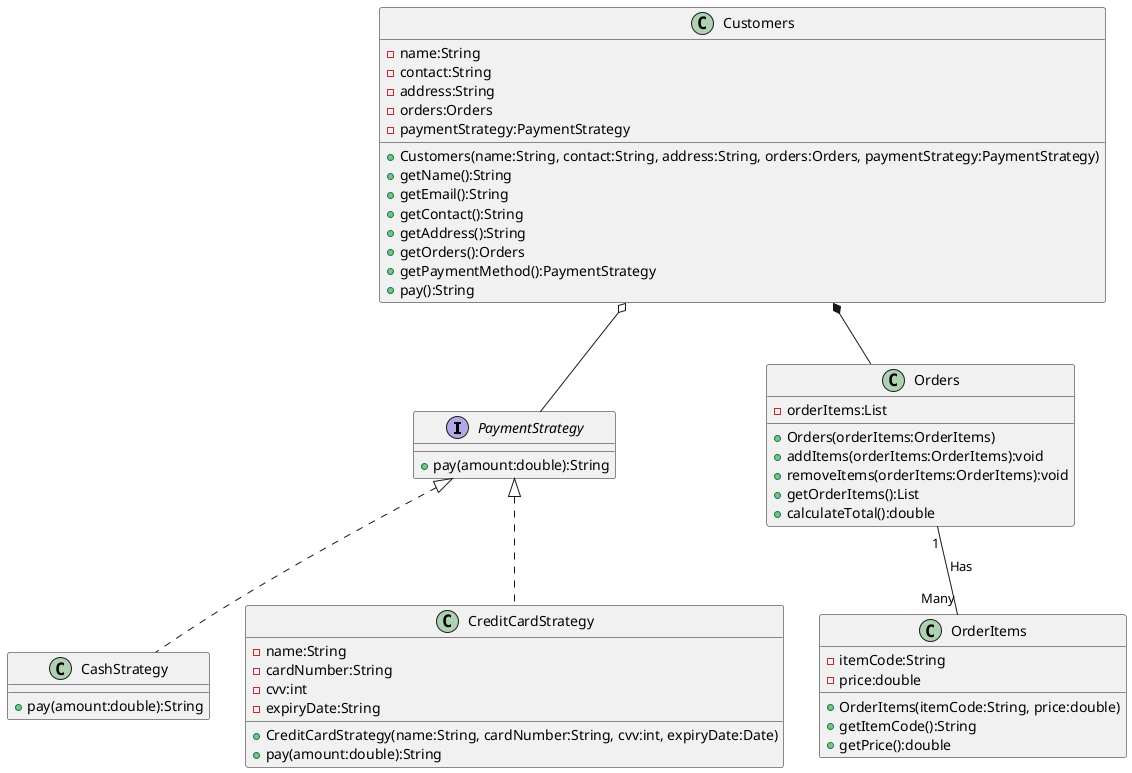 @startuml

interface PaymentStrategy {
    +pay(amount:double):String
}

class CashStrategy {
    +pay(amount:double):String
}

class CreditCardStrategy {
    -name:String
    -cardNumber:String
    -cvv:int
    -expiryDate:String
    +CreditCardStrategy(name:String, cardNumber:String, cvv:int, expiryDate:Date)
    +pay(amount:double):String
}

class Orders {
    -orderItems:List
    +Orders(orderItems:OrderItems)
    +addItems(orderItems:OrderItems):void
    +removeItems(orderItems:OrderItems):void
    +getOrderItems():List
    +calculateTotal():double
}

class OrderItems {
    -itemCode:String
    -price:double
    +OrderItems(itemCode:String, price:double)
    +getItemCode():String
    +getPrice():double
}

class Customers {
    -name:String
    -contact:String
    -address:String
    -orders:Orders
    -paymentStrategy:PaymentStrategy
    +Customers(name:String, contact:String, address:String, orders:Orders, paymentStrategy:PaymentStrategy)
    +getName():String
    +getEmail():String
    +getContact():String
    +getAddress():String
    +getOrders():Orders
    +getPaymentMethod():PaymentStrategy
    +pay():String
}

PaymentStrategy <|.. CashStrategy
PaymentStrategy <|.. CreditCardStrategy
Customers o-- PaymentStrategy
Orders "1" -- "Many" OrderItems : Has
Customers *-- Orders


@enduml